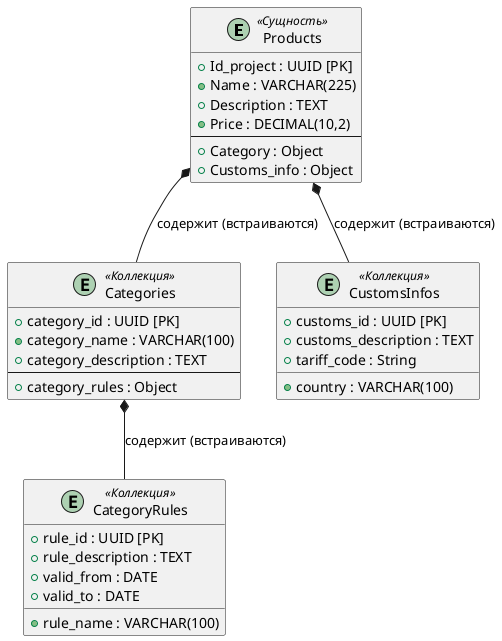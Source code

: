 @startuml
entity "Products" as Products <<Сущность>> {
    + Id_project : UUID [PK]
    + Name : VARCHAR(225)
    + Description : TEXT
    + Price : DECIMAL(10,2)
    --
    + Category : Object
    + Customs_info : Object
}

entity "Categories" as Categories <<Коллекция>> {
    + category_id : UUID [PK]
    + category_name : VARCHAR(100)
    + category_description : TEXT
    --
    + category_rules : Object
}

entity "CustomsInfos" as CustomsInfo <<Коллекция>> {
    + customs_id : UUID [PK]
    + country : VARCHAR(100)
    + customs_description : TEXT
    + tariff_code : String
}

entity "CategoryRules" as CategoryRules <<Коллекция>> {
    + rule_id : UUID [PK]
    + rule_name : VARCHAR(100)
    + rule_description : TEXT
    + valid_from : DATE
    + valid_to : DATE
}

Products *-- Categories : содержит (встраиваются)
Products *-- CustomsInfo : содержит (встраиваются)
Categories *-- CategoryRules : содержит (встраиваются)

@enduml
